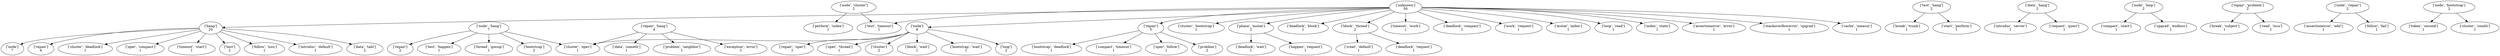 strict digraph  {
	"['unknown']
50" -> "['hang']
20";
	"['unknown']
50" -> "['node']
9";
	"['unknown']
50" -> "['repair']
5";
	"['unknown']
50" -> "['cluster', 'bootstrap']
1";
	"['unknown']
50" -> "['phase', 'mutat']
2";
	"['unknown']
50" -> "['deadlock', 'block']
1";
	"['unknown']
50" -> "['block', 'thread']
2";
	"['unknown']
50" -> "['test', 'timeout']
1";
	"['unknown']
50" -> "['timeout', 'work']
1";
	"['unknown']
50" -> "['deadlock', 'compact']
1";
	"['unknown']
50" -> "['work', 'request']
1";
	"['unknown']
50" -> "['mutat', 'index']
1";
	"['unknown']
50" -> "['loop', 'read']
1";
	"['unknown']
50" -> "['index', 'state']
1";
	"['unknown']
50" -> "['assertionerror', 'error']
1";
	"['unknown']
50" -> "['stackoverflowerror', 'upgrad']
1";
	"['unknown']
50" -> "['cache', 'measur']
1";
	"['hang']
20" -> "['node']
7";
	"['hang']
20" -> "['repair']
4";
	"['hang']
20" -> "['cluster', 'deadlock']
1";
	"['hang']
20" -> "['oper', 'compact']
1";
	"['hang']
20" -> "['timeout', 'start']
1";
	"['hang']
20" -> "['test']
2";
	"['hang']
20" -> "['follow', 'issu']
1";
	"['hang']
20" -> "['introduc', 'default']
1";
	"['hang']
20" -> "['data', 'tabl']
2";
	"['node']
9" -> "['repair', 'oper']
1";
	"['node']
9" -> "['oper', 'thread']
1";
	"['node']
9" -> "['cluster', 'oper']
1";
	"['node']
9" -> "['cluster']
2";
	"['node']
9" -> "['block', 'wait']
1";
	"['node']
9" -> "['bootstrap', 'wait']
1";
	"['node']
9" -> "['loop']
2";
	"['repair']
5" -> "['bootstrap', 'deadlock']
1";
	"['repair']
5" -> "['compact', 'timeout']
1";
	"['repair']
5" -> "['oper', 'follow']
1";
	"['repair']
5" -> "['problem']
2";
	"['phase', 'mutat']
2" -> "['deadlock', 'wait']
1";
	"['phase', 'mutat']
2" -> "['happen', 'request']
1";
	"['block', 'thread']
2" -> "['creat', 'default']
1";
	"['block', 'thread']
2" -> "['deadlock', 'request']
1";
	"['node', 'hang']
7" -> "['cluster', 'oper']
1";
	"['node', 'hang']
7" -> "['repair']
2";
	"['node', 'hang']
7" -> "['test', 'happen']
1";
	"['node', 'hang']
7" -> "['thread', 'gossip']
1";
	"['node', 'hang']
7" -> "['bootstrap']
2";
	"['repair', 'hang']
4" -> "['cluster', 'oper']
1";
	"['repair', 'hang']
4" -> "['data', 'someth']
1";
	"['repair', 'hang']
4" -> "['problem', 'neighbor']
1";
	"['repair', 'hang']
4" -> "['exception', 'error']
1";
	"['test', 'hang']
2" -> "['break', 'trunk']
1";
	"['test', 'hang']
2" -> "['start', 'perform']
1";
	"['data', 'hang']
2" -> "['introduc', 'server']
1";
	"['data', 'hang']
2" -> "['request', 'queri']
1";
	"['node', 'cluster']
2" -> "['test', 'timeout']
1";
	"['node', 'cluster']
2" -> "['perform', 'index']
1";
	"['node', 'loop']
2" -> "['compact', 'start']
1";
	"['node', 'loop']
2" -> "['upgrad', 'endless']
1";
	"['repair', 'problem']
2" -> "['break', 'subject']
1";
	"['repair', 'problem']
2" -> "['read', 'issu']
1";
	"['node', 'repair']
2" -> "['assertionerror', 'add']
1";
	"['node', 'repair']
2" -> "['follow', 'fail']
1";
	"['node', 'bootstrap']
2" -> "['token', 'second']
1";
	"['node', 'bootstrap']
2" -> "['cluster', 'condit']
1";
}

